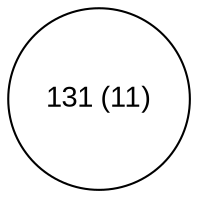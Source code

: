 digraph move_up {
	node [fontname="Arial", shape="circle", width=0.5]; 

	0 [label = "131 (11)"];
}
